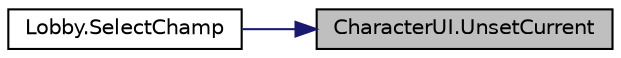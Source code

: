digraph "CharacterUI.UnsetCurrent"
{
 // INTERACTIVE_SVG=YES
 // LATEX_PDF_SIZE
  bgcolor="transparent";
  edge [fontname="Helvetica",fontsize="10",labelfontname="Helvetica",labelfontsize="10"];
  node [fontname="Helvetica",fontsize="10",shape=record];
  rankdir="RL";
  Node1 [label="CharacterUI.UnsetCurrent",height=0.2,width=0.4,color="black", fillcolor="grey75", style="filled", fontcolor="black",tooltip=" "];
  Node1 -> Node2 [dir="back",color="midnightblue",fontsize="10",style="solid",fontname="Helvetica"];
  Node2 [label="Lobby.SelectChamp",height=0.2,width=0.4,color="black",URL="$class_lobby.html#a053d8510a479b55b4b13b3b2db0a07f6",tooltip=" "];
}
